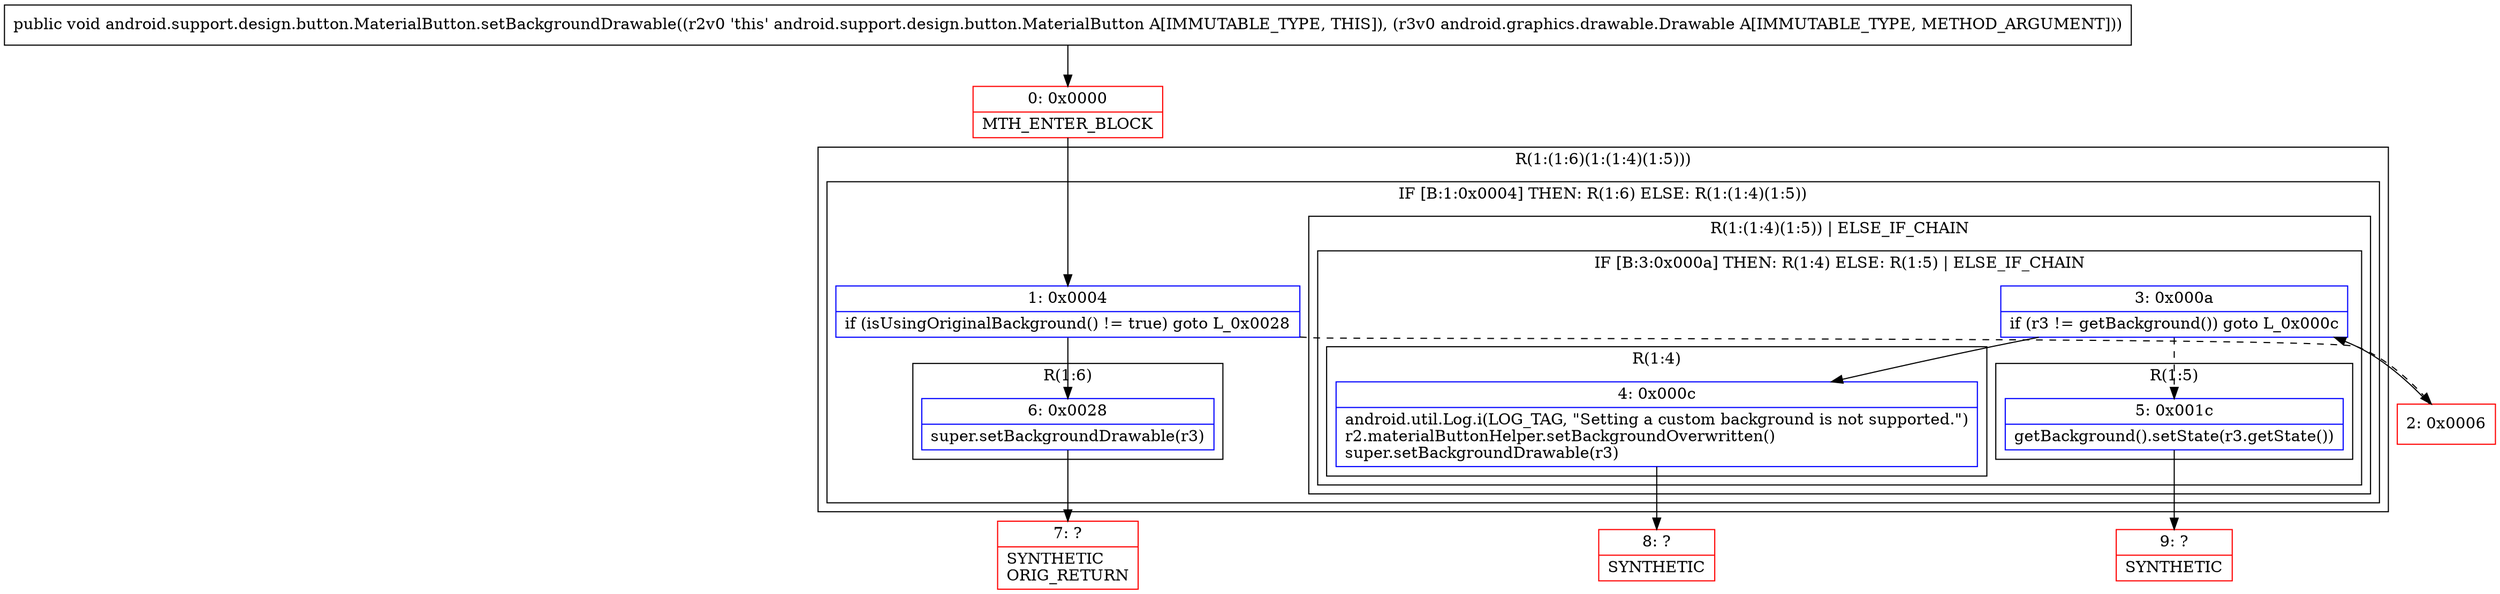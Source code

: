 digraph "CFG forandroid.support.design.button.MaterialButton.setBackgroundDrawable(Landroid\/graphics\/drawable\/Drawable;)V" {
subgraph cluster_Region_332829812 {
label = "R(1:(1:6)(1:(1:4)(1:5)))";
node [shape=record,color=blue];
subgraph cluster_IfRegion_599454698 {
label = "IF [B:1:0x0004] THEN: R(1:6) ELSE: R(1:(1:4)(1:5))";
node [shape=record,color=blue];
Node_1 [shape=record,label="{1\:\ 0x0004|if (isUsingOriginalBackground() != true) goto L_0x0028\l}"];
subgraph cluster_Region_801565136 {
label = "R(1:6)";
node [shape=record,color=blue];
Node_6 [shape=record,label="{6\:\ 0x0028|super.setBackgroundDrawable(r3)\l}"];
}
subgraph cluster_Region_962486777 {
label = "R(1:(1:4)(1:5)) | ELSE_IF_CHAIN\l";
node [shape=record,color=blue];
subgraph cluster_IfRegion_504113042 {
label = "IF [B:3:0x000a] THEN: R(1:4) ELSE: R(1:5) | ELSE_IF_CHAIN\l";
node [shape=record,color=blue];
Node_3 [shape=record,label="{3\:\ 0x000a|if (r3 != getBackground()) goto L_0x000c\l}"];
subgraph cluster_Region_1784521242 {
label = "R(1:4)";
node [shape=record,color=blue];
Node_4 [shape=record,label="{4\:\ 0x000c|android.util.Log.i(LOG_TAG, \"Setting a custom background is not supported.\")\lr2.materialButtonHelper.setBackgroundOverwritten()\lsuper.setBackgroundDrawable(r3)\l}"];
}
subgraph cluster_Region_1926057704 {
label = "R(1:5)";
node [shape=record,color=blue];
Node_5 [shape=record,label="{5\:\ 0x001c|getBackground().setState(r3.getState())\l}"];
}
}
}
}
}
Node_0 [shape=record,color=red,label="{0\:\ 0x0000|MTH_ENTER_BLOCK\l}"];
Node_2 [shape=record,color=red,label="{2\:\ 0x0006}"];
Node_7 [shape=record,color=red,label="{7\:\ ?|SYNTHETIC\lORIG_RETURN\l}"];
Node_8 [shape=record,color=red,label="{8\:\ ?|SYNTHETIC\l}"];
Node_9 [shape=record,color=red,label="{9\:\ ?|SYNTHETIC\l}"];
MethodNode[shape=record,label="{public void android.support.design.button.MaterialButton.setBackgroundDrawable((r2v0 'this' android.support.design.button.MaterialButton A[IMMUTABLE_TYPE, THIS]), (r3v0 android.graphics.drawable.Drawable A[IMMUTABLE_TYPE, METHOD_ARGUMENT])) }"];
MethodNode -> Node_0;
Node_1 -> Node_2[style=dashed];
Node_1 -> Node_6;
Node_6 -> Node_7;
Node_3 -> Node_4;
Node_3 -> Node_5[style=dashed];
Node_4 -> Node_8;
Node_5 -> Node_9;
Node_0 -> Node_1;
Node_2 -> Node_3;
}

